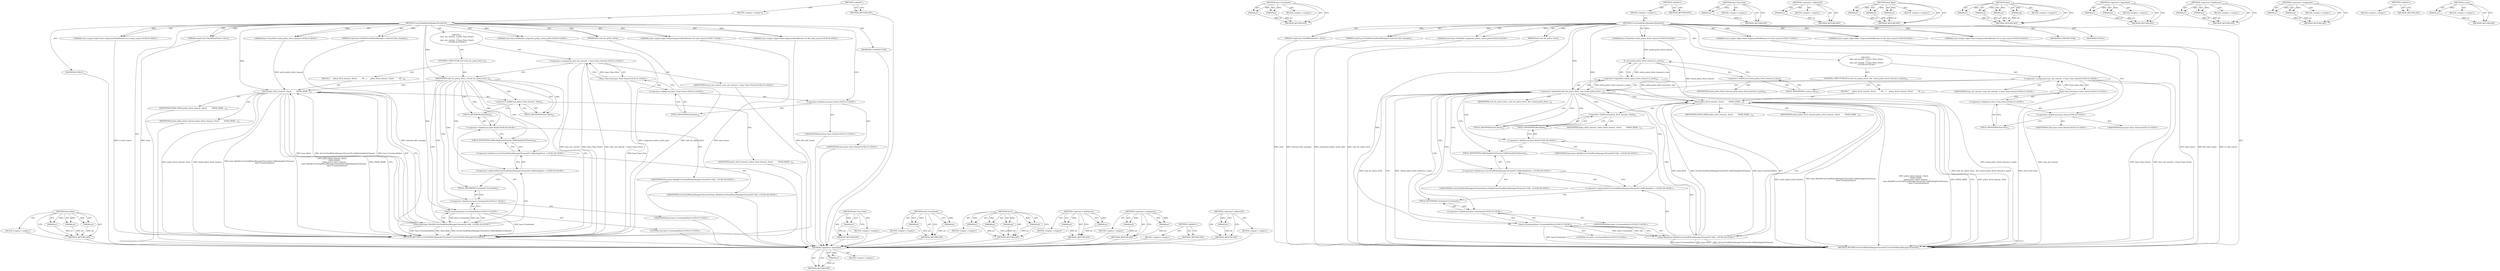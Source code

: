 digraph "is_max" {
vulnerable_104 [label=<(METHOD,base.Bind)>];
vulnerable_105 [label=<(PARAM,p1)>];
vulnerable_106 [label=<(PARAM,p2)>];
vulnerable_107 [label=<(PARAM,p3)>];
vulnerable_108 [label=<(BLOCK,&lt;empty&gt;,&lt;empty&gt;)>];
vulnerable_109 [label=<(METHOD_RETURN,ANY)>];
vulnerable_6 [label=<(METHOD,&lt;global&gt;)<SUB>1</SUB>>];
vulnerable_7 [label=<(BLOCK,&lt;empty&gt;,&lt;empty&gt;)<SUB>1</SUB>>];
vulnerable_8 [label=<(METHOD,UserCloudPolicyManagerChromeOS)<SUB>1</SUB>>];
vulnerable_9 [label=<(PARAM,scoped_ptr&lt;CloudPolicyStore&gt; store)<SUB>2</SUB>>];
vulnerable_10 [label=<(PARAM,scoped_ptr&lt;CloudExternalDataManager&gt; external_data_manager)<SUB>3</SUB>>];
vulnerable_11 [label="<(PARAM,const base::FilePath&amp; component_policy_cache_path)<SUB>4</SUB>>"];
vulnerable_12 [label=<(PARAM,bool wait_for_policy_fetch)<SUB>5</SUB>>];
vulnerable_13 [label="<(PARAM,base::TimeDelta initial_policy_fetch_timeout)<SUB>6</SUB>>"];
vulnerable_14 [label="<(PARAM,const scoped_refptr&lt;base::SequencedTaskRunner&gt;&amp; task_runner)<SUB>7</SUB>>"];
vulnerable_15 [label="<(PARAM,const scoped_refptr&lt;base::SequencedTaskRunner&gt;&amp; file_task_runner)<SUB>8</SUB>>"];
vulnerable_16 [label="<(PARAM,const scoped_refptr&lt;base::SequencedTaskRunner&gt;&amp; io_task_runner)<SUB>9</SUB>>"];
vulnerable_17 [label="<(BLOCK,{
   time_init_started_ = base::Time::Now();
  ...,{
   time_init_started_ = base::Time::Now();
  ...)<SUB>20</SUB>>"];
vulnerable_18 [label="<(&lt;operator&gt;.assignment,time_init_started_ = base::Time::Now())<SUB>21</SUB>>"];
vulnerable_19 [label="<(IDENTIFIER,time_init_started_,time_init_started_ = base::Time::Now())<SUB>21</SUB>>"];
vulnerable_20 [label="<(base.Time.Now,base::Time::Now())<SUB>21</SUB>>"];
vulnerable_21 [label="<(&lt;operator&gt;.fieldAccess,base::Time::Now)<SUB>21</SUB>>"];
vulnerable_22 [label="<(&lt;operator&gt;.fieldAccess,base::Time)<SUB>21</SUB>>"];
vulnerable_23 [label="<(IDENTIFIER,base,base::Time::Now())<SUB>21</SUB>>"];
vulnerable_24 [label="<(IDENTIFIER,Time,base::Time::Now())<SUB>21</SUB>>"];
vulnerable_25 [label=<(FIELD_IDENTIFIER,Now,Now)<SUB>21</SUB>>];
vulnerable_26 [label=<(CONTROL_STRUCTURE,IF,if (wait_for_policy_fetch_))<SUB>22</SUB>>];
vulnerable_27 [label=<(IDENTIFIER,wait_for_policy_fetch_,if (wait_for_policy_fetch_))<SUB>22</SUB>>];
vulnerable_28 [label=<(BLOCK,{
     policy_fetch_timeout_.Start(
         FR...,{
     policy_fetch_timeout_.Start(
         FR...)<SUB>22</SUB>>];
vulnerable_29 [label=<(Start,policy_fetch_timeout_.Start(
         FROM_HERE...)<SUB>23</SUB>>];
vulnerable_30 [label=<(&lt;operator&gt;.fieldAccess,policy_fetch_timeout_.Start)<SUB>23</SUB>>];
vulnerable_31 [label=<(IDENTIFIER,policy_fetch_timeout_,policy_fetch_timeout_.Start(
         FROM_HERE...)<SUB>23</SUB>>];
vulnerable_32 [label=<(FIELD_IDENTIFIER,Start,Start)<SUB>23</SUB>>];
vulnerable_33 [label=<(IDENTIFIER,FROM_HERE,policy_fetch_timeout_.Start(
         FROM_HERE...)<SUB>24</SUB>>];
vulnerable_34 [label=<(IDENTIFIER,initial_policy_fetch_timeout,policy_fetch_timeout_.Start(
         FROM_HERE...)<SUB>25</SUB>>];
vulnerable_35 [label="<(base.Bind,base::Bind(&amp;UserCloudPolicyManagerChromeOS::OnB...)<SUB>26</SUB>>"];
vulnerable_36 [label="<(&lt;operator&gt;.fieldAccess,base::Bind)<SUB>26</SUB>>"];
vulnerable_37 [label="<(IDENTIFIER,base,base::Bind(&amp;UserCloudPolicyManagerChromeOS::OnB...)<SUB>26</SUB>>"];
vulnerable_38 [label=<(FIELD_IDENTIFIER,Bind,Bind)<SUB>26</SUB>>];
vulnerable_39 [label="<(&lt;operator&gt;.addressOf,&amp;UserCloudPolicyManagerChromeOS::OnBlockingFetc...)<SUB>26</SUB>>"];
vulnerable_40 [label="<(&lt;operator&gt;.fieldAccess,UserCloudPolicyManagerChromeOS::OnBlockingFetch...)<SUB>26</SUB>>"];
vulnerable_41 [label="<(IDENTIFIER,UserCloudPolicyManagerChromeOS,base::Bind(&amp;UserCloudPolicyManagerChromeOS::OnB...)<SUB>26</SUB>>"];
vulnerable_42 [label=<(FIELD_IDENTIFIER,OnBlockingFetchTimeout,OnBlockingFetchTimeout)<SUB>26</SUB>>];
vulnerable_43 [label="<(base.Unretained,base::Unretained(this))<SUB>27</SUB>>"];
vulnerable_44 [label="<(&lt;operator&gt;.fieldAccess,base::Unretained)<SUB>27</SUB>>"];
vulnerable_45 [label="<(IDENTIFIER,base,base::Unretained(this))<SUB>27</SUB>>"];
vulnerable_46 [label=<(FIELD_IDENTIFIER,Unretained,Unretained)<SUB>27</SUB>>];
vulnerable_47 [label="<(LITERAL,this,base::Unretained(this))<SUB>27</SUB>>"];
vulnerable_48 [label=<(MODIFIER,CONSTRUCTOR)>];
vulnerable_49 [label=<(MODIFIER,PUBLIC)>];
vulnerable_50 [label=<(METHOD_RETURN,UserCloudPolicyManagerChromeOS.UserCloudPolicyManagerChromeOS)<SUB>1</SUB>>];
vulnerable_52 [label=<(METHOD_RETURN,ANY)<SUB>1</SUB>>];
vulnerable_88 [label=<(METHOD,base.Time.Now)>];
vulnerable_89 [label=<(PARAM,p1)>];
vulnerable_90 [label=<(BLOCK,&lt;empty&gt;,&lt;empty&gt;)>];
vulnerable_91 [label=<(METHOD_RETURN,ANY)>];
vulnerable_114 [label=<(METHOD,base.Unretained)>];
vulnerable_115 [label=<(PARAM,p1)>];
vulnerable_116 [label=<(PARAM,p2)>];
vulnerable_117 [label=<(BLOCK,&lt;empty&gt;,&lt;empty&gt;)>];
vulnerable_118 [label=<(METHOD_RETURN,ANY)>];
vulnerable_97 [label=<(METHOD,Start)>];
vulnerable_98 [label=<(PARAM,p1)>];
vulnerable_99 [label=<(PARAM,p2)>];
vulnerable_100 [label=<(PARAM,p3)>];
vulnerable_101 [label=<(PARAM,p4)>];
vulnerable_102 [label=<(BLOCK,&lt;empty&gt;,&lt;empty&gt;)>];
vulnerable_103 [label=<(METHOD_RETURN,ANY)>];
vulnerable_92 [label=<(METHOD,&lt;operator&gt;.fieldAccess)>];
vulnerable_93 [label=<(PARAM,p1)>];
vulnerable_94 [label=<(PARAM,p2)>];
vulnerable_95 [label=<(BLOCK,&lt;empty&gt;,&lt;empty&gt;)>];
vulnerable_96 [label=<(METHOD_RETURN,ANY)>];
vulnerable_83 [label=<(METHOD,&lt;operator&gt;.assignment)>];
vulnerable_84 [label=<(PARAM,p1)>];
vulnerable_85 [label=<(PARAM,p2)>];
vulnerable_86 [label=<(BLOCK,&lt;empty&gt;,&lt;empty&gt;)>];
vulnerable_87 [label=<(METHOD_RETURN,ANY)>];
vulnerable_77 [label=<(METHOD,&lt;global&gt;)<SUB>1</SUB>>];
vulnerable_78 [label=<(BLOCK,&lt;empty&gt;,&lt;empty&gt;)>];
vulnerable_79 [label=<(METHOD_RETURN,ANY)>];
vulnerable_110 [label=<(METHOD,&lt;operator&gt;.addressOf)>];
vulnerable_111 [label=<(PARAM,p1)>];
vulnerable_112 [label=<(BLOCK,&lt;empty&gt;,&lt;empty&gt;)>];
vulnerable_113 [label=<(METHOD_RETURN,ANY)>];
fixed_108 [label=<(METHOD,&lt;operator&gt;.logicalNot)>];
fixed_109 [label=<(PARAM,p1)>];
fixed_110 [label=<(BLOCK,&lt;empty&gt;,&lt;empty&gt;)>];
fixed_111 [label=<(METHOD_RETURN,ANY)>];
fixed_133 [label=<(METHOD,base.Unretained)>];
fixed_134 [label=<(PARAM,p1)>];
fixed_135 [label=<(PARAM,p2)>];
fixed_136 [label=<(BLOCK,&lt;empty&gt;,&lt;empty&gt;)>];
fixed_137 [label=<(METHOD_RETURN,ANY)>];
fixed_6 [label=<(METHOD,&lt;global&gt;)<SUB>1</SUB>>];
fixed_7 [label=<(BLOCK,&lt;empty&gt;,&lt;empty&gt;)<SUB>1</SUB>>];
fixed_8 [label=<(METHOD,UserCloudPolicyManagerChromeOS)<SUB>1</SUB>>];
fixed_9 [label=<(PARAM,scoped_ptr&lt;CloudPolicyStore&gt; store)<SUB>2</SUB>>];
fixed_10 [label=<(PARAM,scoped_ptr&lt;CloudExternalDataManager&gt; external_data_manager)<SUB>3</SUB>>];
fixed_11 [label="<(PARAM,const base::FilePath&amp; component_policy_cache_path)<SUB>4</SUB>>"];
fixed_12 [label=<(PARAM,bool wait_for_policy_fetch)<SUB>5</SUB>>];
fixed_13 [label="<(PARAM,base::TimeDelta initial_policy_fetch_timeout)<SUB>6</SUB>>"];
fixed_14 [label="<(PARAM,const scoped_refptr&lt;base::SequencedTaskRunner&gt;&amp; task_runner)<SUB>7</SUB>>"];
fixed_15 [label="<(PARAM,const scoped_refptr&lt;base::SequencedTaskRunner&gt;&amp; file_task_runner)<SUB>8</SUB>>"];
fixed_16 [label="<(PARAM,const scoped_refptr&lt;base::SequencedTaskRunner&gt;&amp; io_task_runner)<SUB>9</SUB>>"];
fixed_17 [label="<(BLOCK,{
   time_init_started_ = base::Time::Now();
  ...,{
   time_init_started_ = base::Time::Now();
  ...)<SUB>20</SUB>>"];
fixed_18 [label="<(&lt;operator&gt;.assignment,time_init_started_ = base::Time::Now())<SUB>21</SUB>>"];
fixed_19 [label="<(IDENTIFIER,time_init_started_,time_init_started_ = base::Time::Now())<SUB>21</SUB>>"];
fixed_20 [label="<(base.Time.Now,base::Time::Now())<SUB>21</SUB>>"];
fixed_21 [label="<(&lt;operator&gt;.fieldAccess,base::Time::Now)<SUB>21</SUB>>"];
fixed_22 [label="<(&lt;operator&gt;.fieldAccess,base::Time)<SUB>21</SUB>>"];
fixed_23 [label="<(IDENTIFIER,base,base::Time::Now())<SUB>21</SUB>>"];
fixed_24 [label="<(IDENTIFIER,Time,base::Time::Now())<SUB>21</SUB>>"];
fixed_25 [label=<(FIELD_IDENTIFIER,Now,Now)<SUB>21</SUB>>];
fixed_26 [label=<(CONTROL_STRUCTURE,IF,if (wait_for_policy_fetch_ &amp;&amp; !initial_policy_fetch_timeout.is_max()))<SUB>22</SUB>>];
fixed_27 [label=<(&lt;operator&gt;.logicalAnd,wait_for_policy_fetch_ &amp;&amp; !initial_policy_fetch...)<SUB>22</SUB>>];
fixed_28 [label=<(IDENTIFIER,wait_for_policy_fetch_,wait_for_policy_fetch_ &amp;&amp; !initial_policy_fetch...)<SUB>22</SUB>>];
fixed_29 [label=<(&lt;operator&gt;.logicalNot,!initial_policy_fetch_timeout.is_max())<SUB>22</SUB>>];
fixed_30 [label=<(is_max,initial_policy_fetch_timeout.is_max())<SUB>22</SUB>>];
fixed_31 [label=<(&lt;operator&gt;.fieldAccess,initial_policy_fetch_timeout.is_max)<SUB>22</SUB>>];
fixed_32 [label=<(IDENTIFIER,initial_policy_fetch_timeout,initial_policy_fetch_timeout.is_max())<SUB>22</SUB>>];
fixed_33 [label=<(FIELD_IDENTIFIER,is_max,is_max)<SUB>22</SUB>>];
fixed_34 [label=<(BLOCK,{
     policy_fetch_timeout_.Start(
         FR...,{
     policy_fetch_timeout_.Start(
         FR...)<SUB>22</SUB>>];
fixed_35 [label=<(Start,policy_fetch_timeout_.Start(
         FROM_HERE...)<SUB>23</SUB>>];
fixed_36 [label=<(&lt;operator&gt;.fieldAccess,policy_fetch_timeout_.Start)<SUB>23</SUB>>];
fixed_37 [label=<(IDENTIFIER,policy_fetch_timeout_,policy_fetch_timeout_.Start(
         FROM_HERE...)<SUB>23</SUB>>];
fixed_38 [label=<(FIELD_IDENTIFIER,Start,Start)<SUB>23</SUB>>];
fixed_39 [label=<(IDENTIFIER,FROM_HERE,policy_fetch_timeout_.Start(
         FROM_HERE...)<SUB>24</SUB>>];
fixed_40 [label=<(IDENTIFIER,initial_policy_fetch_timeout,policy_fetch_timeout_.Start(
         FROM_HERE...)<SUB>25</SUB>>];
fixed_41 [label="<(base.Bind,base::Bind(&amp;UserCloudPolicyManagerChromeOS::OnB...)<SUB>26</SUB>>"];
fixed_42 [label="<(&lt;operator&gt;.fieldAccess,base::Bind)<SUB>26</SUB>>"];
fixed_43 [label="<(IDENTIFIER,base,base::Bind(&amp;UserCloudPolicyManagerChromeOS::OnB...)<SUB>26</SUB>>"];
fixed_44 [label=<(FIELD_IDENTIFIER,Bind,Bind)<SUB>26</SUB>>];
fixed_45 [label="<(&lt;operator&gt;.addressOf,&amp;UserCloudPolicyManagerChromeOS::OnBlockingFetc...)<SUB>26</SUB>>"];
fixed_46 [label="<(&lt;operator&gt;.fieldAccess,UserCloudPolicyManagerChromeOS::OnBlockingFetch...)<SUB>26</SUB>>"];
fixed_47 [label="<(IDENTIFIER,UserCloudPolicyManagerChromeOS,base::Bind(&amp;UserCloudPolicyManagerChromeOS::OnB...)<SUB>26</SUB>>"];
fixed_48 [label=<(FIELD_IDENTIFIER,OnBlockingFetchTimeout,OnBlockingFetchTimeout)<SUB>26</SUB>>];
fixed_49 [label="<(base.Unretained,base::Unretained(this))<SUB>27</SUB>>"];
fixed_50 [label="<(&lt;operator&gt;.fieldAccess,base::Unretained)<SUB>27</SUB>>"];
fixed_51 [label="<(IDENTIFIER,base,base::Unretained(this))<SUB>27</SUB>>"];
fixed_52 [label=<(FIELD_IDENTIFIER,Unretained,Unretained)<SUB>27</SUB>>];
fixed_53 [label="<(LITERAL,this,base::Unretained(this))<SUB>27</SUB>>"];
fixed_54 [label=<(MODIFIER,CONSTRUCTOR)>];
fixed_55 [label=<(MODIFIER,PUBLIC)>];
fixed_56 [label=<(METHOD_RETURN,UserCloudPolicyManagerChromeOS.UserCloudPolicyManagerChromeOS)<SUB>1</SUB>>];
fixed_58 [label=<(METHOD_RETURN,ANY)<SUB>1</SUB>>];
fixed_94 [label=<(METHOD,base.Time.Now)>];
fixed_95 [label=<(PARAM,p1)>];
fixed_96 [label=<(BLOCK,&lt;empty&gt;,&lt;empty&gt;)>];
fixed_97 [label=<(METHOD_RETURN,ANY)>];
fixed_129 [label=<(METHOD,&lt;operator&gt;.addressOf)>];
fixed_130 [label=<(PARAM,p1)>];
fixed_131 [label=<(BLOCK,&lt;empty&gt;,&lt;empty&gt;)>];
fixed_132 [label=<(METHOD_RETURN,ANY)>];
fixed_123 [label=<(METHOD,base.Bind)>];
fixed_124 [label=<(PARAM,p1)>];
fixed_125 [label=<(PARAM,p2)>];
fixed_126 [label=<(PARAM,p3)>];
fixed_127 [label=<(BLOCK,&lt;empty&gt;,&lt;empty&gt;)>];
fixed_128 [label=<(METHOD_RETURN,ANY)>];
fixed_116 [label=<(METHOD,Start)>];
fixed_117 [label=<(PARAM,p1)>];
fixed_118 [label=<(PARAM,p2)>];
fixed_119 [label=<(PARAM,p3)>];
fixed_120 [label=<(PARAM,p4)>];
fixed_121 [label=<(BLOCK,&lt;empty&gt;,&lt;empty&gt;)>];
fixed_122 [label=<(METHOD_RETURN,ANY)>];
fixed_103 [label=<(METHOD,&lt;operator&gt;.logicalAnd)>];
fixed_104 [label=<(PARAM,p1)>];
fixed_105 [label=<(PARAM,p2)>];
fixed_106 [label=<(BLOCK,&lt;empty&gt;,&lt;empty&gt;)>];
fixed_107 [label=<(METHOD_RETURN,ANY)>];
fixed_98 [label=<(METHOD,&lt;operator&gt;.fieldAccess)>];
fixed_99 [label=<(PARAM,p1)>];
fixed_100 [label=<(PARAM,p2)>];
fixed_101 [label=<(BLOCK,&lt;empty&gt;,&lt;empty&gt;)>];
fixed_102 [label=<(METHOD_RETURN,ANY)>];
fixed_89 [label=<(METHOD,&lt;operator&gt;.assignment)>];
fixed_90 [label=<(PARAM,p1)>];
fixed_91 [label=<(PARAM,p2)>];
fixed_92 [label=<(BLOCK,&lt;empty&gt;,&lt;empty&gt;)>];
fixed_93 [label=<(METHOD_RETURN,ANY)>];
fixed_83 [label=<(METHOD,&lt;global&gt;)<SUB>1</SUB>>];
fixed_84 [label=<(BLOCK,&lt;empty&gt;,&lt;empty&gt;)>];
fixed_85 [label=<(METHOD_RETURN,ANY)>];
fixed_112 [label=<(METHOD,is_max)>];
fixed_113 [label=<(PARAM,p1)>];
fixed_114 [label=<(BLOCK,&lt;empty&gt;,&lt;empty&gt;)>];
fixed_115 [label=<(METHOD_RETURN,ANY)>];
vulnerable_104 -> vulnerable_105  [key=0, label="AST: "];
vulnerable_104 -> vulnerable_105  [key=1, label="DDG: "];
vulnerable_104 -> vulnerable_108  [key=0, label="AST: "];
vulnerable_104 -> vulnerable_106  [key=0, label="AST: "];
vulnerable_104 -> vulnerable_106  [key=1, label="DDG: "];
vulnerable_104 -> vulnerable_109  [key=0, label="AST: "];
vulnerable_104 -> vulnerable_109  [key=1, label="CFG: "];
vulnerable_104 -> vulnerable_107  [key=0, label="AST: "];
vulnerable_104 -> vulnerable_107  [key=1, label="DDG: "];
vulnerable_105 -> vulnerable_109  [key=0, label="DDG: p1"];
vulnerable_106 -> vulnerable_109  [key=0, label="DDG: p2"];
vulnerable_107 -> vulnerable_109  [key=0, label="DDG: p3"];
vulnerable_108 -> fixed_108  [key=0];
vulnerable_109 -> fixed_108  [key=0];
vulnerable_6 -> vulnerable_7  [key=0, label="AST: "];
vulnerable_6 -> vulnerable_52  [key=0, label="AST: "];
vulnerable_6 -> vulnerable_52  [key=1, label="CFG: "];
vulnerable_7 -> vulnerable_8  [key=0, label="AST: "];
vulnerable_8 -> vulnerable_9  [key=0, label="AST: "];
vulnerable_8 -> vulnerable_9  [key=1, label="DDG: "];
vulnerable_8 -> vulnerable_10  [key=0, label="AST: "];
vulnerable_8 -> vulnerable_10  [key=1, label="DDG: "];
vulnerable_8 -> vulnerable_11  [key=0, label="AST: "];
vulnerable_8 -> vulnerable_11  [key=1, label="DDG: "];
vulnerable_8 -> vulnerable_12  [key=0, label="AST: "];
vulnerable_8 -> vulnerable_12  [key=1, label="DDG: "];
vulnerable_8 -> vulnerable_13  [key=0, label="AST: "];
vulnerable_8 -> vulnerable_13  [key=1, label="DDG: "];
vulnerable_8 -> vulnerable_14  [key=0, label="AST: "];
vulnerable_8 -> vulnerable_14  [key=1, label="DDG: "];
vulnerable_8 -> vulnerable_15  [key=0, label="AST: "];
vulnerable_8 -> vulnerable_15  [key=1, label="DDG: "];
vulnerable_8 -> vulnerable_16  [key=0, label="AST: "];
vulnerable_8 -> vulnerable_16  [key=1, label="DDG: "];
vulnerable_8 -> vulnerable_17  [key=0, label="AST: "];
vulnerable_8 -> vulnerable_48  [key=0, label="AST: "];
vulnerable_8 -> vulnerable_49  [key=0, label="AST: "];
vulnerable_8 -> vulnerable_50  [key=0, label="AST: "];
vulnerable_8 -> vulnerable_22  [key=0, label="CFG: "];
vulnerable_8 -> vulnerable_27  [key=0, label="DDG: "];
vulnerable_8 -> vulnerable_29  [key=0, label="DDG: "];
vulnerable_8 -> vulnerable_43  [key=0, label="DDG: "];
vulnerable_9 -> vulnerable_50  [key=0, label="DDG: store"];
vulnerable_10 -> vulnerable_50  [key=0, label="DDG: external_data_manager"];
vulnerable_11 -> vulnerable_50  [key=0, label="DDG: component_policy_cache_path"];
vulnerable_12 -> vulnerable_50  [key=0, label="DDG: wait_for_policy_fetch"];
vulnerable_13 -> vulnerable_29  [key=0, label="DDG: initial_policy_fetch_timeout"];
vulnerable_14 -> vulnerable_50  [key=0, label="DDG: task_runner"];
vulnerable_15 -> vulnerable_50  [key=0, label="DDG: file_task_runner"];
vulnerable_16 -> vulnerable_50  [key=0, label="DDG: io_task_runner"];
vulnerable_17 -> vulnerable_18  [key=0, label="AST: "];
vulnerable_17 -> vulnerable_26  [key=0, label="AST: "];
vulnerable_18 -> vulnerable_19  [key=0, label="AST: "];
vulnerable_18 -> vulnerable_20  [key=0, label="AST: "];
vulnerable_18 -> vulnerable_27  [key=0, label="CFG: "];
vulnerable_18 -> vulnerable_50  [key=0, label="DDG: base::Time::Now()"];
vulnerable_18 -> vulnerable_50  [key=1, label="DDG: time_init_started_ = base::Time::Now()"];
vulnerable_18 -> vulnerable_50  [key=2, label="DDG: time_init_started_"];
vulnerable_19 -> fixed_108  [key=0];
vulnerable_20 -> vulnerable_21  [key=0, label="AST: "];
vulnerable_20 -> vulnerable_18  [key=0, label="CFG: "];
vulnerable_20 -> vulnerable_18  [key=1, label="DDG: base::Time::Now"];
vulnerable_20 -> vulnerable_50  [key=0, label="DDG: base::Time::Now"];
vulnerable_21 -> vulnerable_22  [key=0, label="AST: "];
vulnerable_21 -> vulnerable_25  [key=0, label="AST: "];
vulnerable_21 -> vulnerable_20  [key=0, label="CFG: "];
vulnerable_22 -> vulnerable_23  [key=0, label="AST: "];
vulnerable_22 -> vulnerable_24  [key=0, label="AST: "];
vulnerable_22 -> vulnerable_25  [key=0, label="CFG: "];
vulnerable_23 -> fixed_108  [key=0];
vulnerable_24 -> fixed_108  [key=0];
vulnerable_25 -> vulnerable_21  [key=0, label="CFG: "];
vulnerable_26 -> vulnerable_27  [key=0, label="AST: "];
vulnerable_26 -> vulnerable_28  [key=0, label="AST: "];
vulnerable_27 -> vulnerable_50  [key=0, label="CFG: "];
vulnerable_27 -> vulnerable_32  [key=0, label="CFG: "];
vulnerable_27 -> vulnerable_32  [key=1, label="CDG: "];
vulnerable_27 -> vulnerable_40  [key=0, label="CDG: "];
vulnerable_27 -> vulnerable_30  [key=0, label="CDG: "];
vulnerable_27 -> vulnerable_29  [key=0, label="CDG: "];
vulnerable_27 -> vulnerable_42  [key=0, label="CDG: "];
vulnerable_27 -> vulnerable_36  [key=0, label="CDG: "];
vulnerable_27 -> vulnerable_44  [key=0, label="CDG: "];
vulnerable_27 -> vulnerable_35  [key=0, label="CDG: "];
vulnerable_27 -> vulnerable_46  [key=0, label="CDG: "];
vulnerable_27 -> vulnerable_38  [key=0, label="CDG: "];
vulnerable_27 -> vulnerable_39  [key=0, label="CDG: "];
vulnerable_27 -> vulnerable_43  [key=0, label="CDG: "];
vulnerable_28 -> vulnerable_29  [key=0, label="AST: "];
vulnerable_29 -> vulnerable_30  [key=0, label="AST: "];
vulnerable_29 -> vulnerable_33  [key=0, label="AST: "];
vulnerable_29 -> vulnerable_34  [key=0, label="AST: "];
vulnerable_29 -> vulnerable_35  [key=0, label="AST: "];
vulnerable_29 -> vulnerable_50  [key=0, label="CFG: "];
vulnerable_29 -> vulnerable_50  [key=1, label="DDG: policy_fetch_timeout_.Start"];
vulnerable_29 -> vulnerable_50  [key=2, label="DDG: initial_policy_fetch_timeout"];
vulnerable_29 -> vulnerable_50  [key=3, label="DDG: base::Bind(&amp;UserCloudPolicyManagerChromeOS::OnBlockingFetchTimeout,
                   base::Unretained(this))"];
vulnerable_29 -> vulnerable_50  [key=4, label="DDG: policy_fetch_timeout_.Start(
         FROM_HERE,
         initial_policy_fetch_timeout,
        base::Bind(&amp;UserCloudPolicyManagerChromeOS::OnBlockingFetchTimeout,
                   base::Unretained(this)))"];
vulnerable_29 -> vulnerable_50  [key=5, label="DDG: FROM_HERE"];
vulnerable_30 -> vulnerable_31  [key=0, label="AST: "];
vulnerable_30 -> vulnerable_32  [key=0, label="AST: "];
vulnerable_30 -> vulnerable_38  [key=0, label="CFG: "];
vulnerable_31 -> fixed_108  [key=0];
vulnerable_32 -> vulnerable_30  [key=0, label="CFG: "];
vulnerable_33 -> fixed_108  [key=0];
vulnerable_34 -> fixed_108  [key=0];
vulnerable_35 -> vulnerable_36  [key=0, label="AST: "];
vulnerable_35 -> vulnerable_39  [key=0, label="AST: "];
vulnerable_35 -> vulnerable_43  [key=0, label="AST: "];
vulnerable_35 -> vulnerable_29  [key=0, label="CFG: "];
vulnerable_35 -> vulnerable_29  [key=1, label="DDG: base::Bind"];
vulnerable_35 -> vulnerable_29  [key=2, label="DDG: &amp;UserCloudPolicyManagerChromeOS::OnBlockingFetchTimeout"];
vulnerable_35 -> vulnerable_29  [key=3, label="DDG: base::Unretained(this)"];
vulnerable_35 -> vulnerable_50  [key=0, label="DDG: base::Bind"];
vulnerable_35 -> vulnerable_50  [key=1, label="DDG: &amp;UserCloudPolicyManagerChromeOS::OnBlockingFetchTimeout"];
vulnerable_35 -> vulnerable_50  [key=2, label="DDG: base::Unretained(this)"];
vulnerable_36 -> vulnerable_37  [key=0, label="AST: "];
vulnerable_36 -> vulnerable_38  [key=0, label="AST: "];
vulnerable_36 -> vulnerable_42  [key=0, label="CFG: "];
vulnerable_37 -> fixed_108  [key=0];
vulnerable_38 -> vulnerable_36  [key=0, label="CFG: "];
vulnerable_39 -> vulnerable_40  [key=0, label="AST: "];
vulnerable_39 -> vulnerable_46  [key=0, label="CFG: "];
vulnerable_40 -> vulnerable_41  [key=0, label="AST: "];
vulnerable_40 -> vulnerable_42  [key=0, label="AST: "];
vulnerable_40 -> vulnerable_39  [key=0, label="CFG: "];
vulnerable_41 -> fixed_108  [key=0];
vulnerable_42 -> vulnerable_40  [key=0, label="CFG: "];
vulnerable_43 -> vulnerable_44  [key=0, label="AST: "];
vulnerable_43 -> vulnerable_47  [key=0, label="AST: "];
vulnerable_43 -> vulnerable_35  [key=0, label="CFG: "];
vulnerable_43 -> vulnerable_35  [key=1, label="DDG: base::Unretained"];
vulnerable_43 -> vulnerable_35  [key=2, label="DDG: this"];
vulnerable_43 -> vulnerable_50  [key=0, label="DDG: base::Unretained"];
vulnerable_44 -> vulnerable_45  [key=0, label="AST: "];
vulnerable_44 -> vulnerable_46  [key=0, label="AST: "];
vulnerable_44 -> vulnerable_43  [key=0, label="CFG: "];
vulnerable_45 -> fixed_108  [key=0];
vulnerable_46 -> vulnerable_44  [key=0, label="CFG: "];
vulnerable_47 -> fixed_108  [key=0];
vulnerable_48 -> fixed_108  [key=0];
vulnerable_49 -> fixed_108  [key=0];
vulnerable_50 -> fixed_108  [key=0];
vulnerable_52 -> fixed_108  [key=0];
vulnerable_88 -> vulnerable_89  [key=0, label="AST: "];
vulnerable_88 -> vulnerable_89  [key=1, label="DDG: "];
vulnerable_88 -> vulnerable_90  [key=0, label="AST: "];
vulnerable_88 -> vulnerable_91  [key=0, label="AST: "];
vulnerable_88 -> vulnerable_91  [key=1, label="CFG: "];
vulnerable_89 -> vulnerable_91  [key=0, label="DDG: p1"];
vulnerable_90 -> fixed_108  [key=0];
vulnerable_91 -> fixed_108  [key=0];
vulnerable_114 -> vulnerable_115  [key=0, label="AST: "];
vulnerable_114 -> vulnerable_115  [key=1, label="DDG: "];
vulnerable_114 -> vulnerable_117  [key=0, label="AST: "];
vulnerable_114 -> vulnerable_116  [key=0, label="AST: "];
vulnerable_114 -> vulnerable_116  [key=1, label="DDG: "];
vulnerable_114 -> vulnerable_118  [key=0, label="AST: "];
vulnerable_114 -> vulnerable_118  [key=1, label="CFG: "];
vulnerable_115 -> vulnerable_118  [key=0, label="DDG: p1"];
vulnerable_116 -> vulnerable_118  [key=0, label="DDG: p2"];
vulnerable_117 -> fixed_108  [key=0];
vulnerable_118 -> fixed_108  [key=0];
vulnerable_97 -> vulnerable_98  [key=0, label="AST: "];
vulnerable_97 -> vulnerable_98  [key=1, label="DDG: "];
vulnerable_97 -> vulnerable_102  [key=0, label="AST: "];
vulnerable_97 -> vulnerable_99  [key=0, label="AST: "];
vulnerable_97 -> vulnerable_99  [key=1, label="DDG: "];
vulnerable_97 -> vulnerable_103  [key=0, label="AST: "];
vulnerable_97 -> vulnerable_103  [key=1, label="CFG: "];
vulnerable_97 -> vulnerable_100  [key=0, label="AST: "];
vulnerable_97 -> vulnerable_100  [key=1, label="DDG: "];
vulnerable_97 -> vulnerable_101  [key=0, label="AST: "];
vulnerable_97 -> vulnerable_101  [key=1, label="DDG: "];
vulnerable_98 -> vulnerable_103  [key=0, label="DDG: p1"];
vulnerable_99 -> vulnerable_103  [key=0, label="DDG: p2"];
vulnerable_100 -> vulnerable_103  [key=0, label="DDG: p3"];
vulnerable_101 -> vulnerable_103  [key=0, label="DDG: p4"];
vulnerable_102 -> fixed_108  [key=0];
vulnerable_103 -> fixed_108  [key=0];
vulnerable_92 -> vulnerable_93  [key=0, label="AST: "];
vulnerable_92 -> vulnerable_93  [key=1, label="DDG: "];
vulnerable_92 -> vulnerable_95  [key=0, label="AST: "];
vulnerable_92 -> vulnerable_94  [key=0, label="AST: "];
vulnerable_92 -> vulnerable_94  [key=1, label="DDG: "];
vulnerable_92 -> vulnerable_96  [key=0, label="AST: "];
vulnerable_92 -> vulnerable_96  [key=1, label="CFG: "];
vulnerable_93 -> vulnerable_96  [key=0, label="DDG: p1"];
vulnerable_94 -> vulnerable_96  [key=0, label="DDG: p2"];
vulnerable_95 -> fixed_108  [key=0];
vulnerable_96 -> fixed_108  [key=0];
vulnerable_83 -> vulnerable_84  [key=0, label="AST: "];
vulnerable_83 -> vulnerable_84  [key=1, label="DDG: "];
vulnerable_83 -> vulnerable_86  [key=0, label="AST: "];
vulnerable_83 -> vulnerable_85  [key=0, label="AST: "];
vulnerable_83 -> vulnerable_85  [key=1, label="DDG: "];
vulnerable_83 -> vulnerable_87  [key=0, label="AST: "];
vulnerable_83 -> vulnerable_87  [key=1, label="CFG: "];
vulnerable_84 -> vulnerable_87  [key=0, label="DDG: p1"];
vulnerable_85 -> vulnerable_87  [key=0, label="DDG: p2"];
vulnerable_86 -> fixed_108  [key=0];
vulnerable_87 -> fixed_108  [key=0];
vulnerable_77 -> vulnerable_78  [key=0, label="AST: "];
vulnerable_77 -> vulnerable_79  [key=0, label="AST: "];
vulnerable_77 -> vulnerable_79  [key=1, label="CFG: "];
vulnerable_78 -> fixed_108  [key=0];
vulnerable_79 -> fixed_108  [key=0];
vulnerable_110 -> vulnerable_111  [key=0, label="AST: "];
vulnerable_110 -> vulnerable_111  [key=1, label="DDG: "];
vulnerable_110 -> vulnerable_112  [key=0, label="AST: "];
vulnerable_110 -> vulnerable_113  [key=0, label="AST: "];
vulnerable_110 -> vulnerable_113  [key=1, label="CFG: "];
vulnerable_111 -> vulnerable_113  [key=0, label="DDG: p1"];
vulnerable_112 -> fixed_108  [key=0];
vulnerable_113 -> fixed_108  [key=0];
fixed_108 -> fixed_109  [key=0, label="AST: "];
fixed_108 -> fixed_109  [key=1, label="DDG: "];
fixed_108 -> fixed_110  [key=0, label="AST: "];
fixed_108 -> fixed_111  [key=0, label="AST: "];
fixed_108 -> fixed_111  [key=1, label="CFG: "];
fixed_109 -> fixed_111  [key=0, label="DDG: p1"];
fixed_133 -> fixed_134  [key=0, label="AST: "];
fixed_133 -> fixed_134  [key=1, label="DDG: "];
fixed_133 -> fixed_136  [key=0, label="AST: "];
fixed_133 -> fixed_135  [key=0, label="AST: "];
fixed_133 -> fixed_135  [key=1, label="DDG: "];
fixed_133 -> fixed_137  [key=0, label="AST: "];
fixed_133 -> fixed_137  [key=1, label="CFG: "];
fixed_134 -> fixed_137  [key=0, label="DDG: p1"];
fixed_135 -> fixed_137  [key=0, label="DDG: p2"];
fixed_6 -> fixed_7  [key=0, label="AST: "];
fixed_6 -> fixed_58  [key=0, label="AST: "];
fixed_6 -> fixed_58  [key=1, label="CFG: "];
fixed_7 -> fixed_8  [key=0, label="AST: "];
fixed_8 -> fixed_9  [key=0, label="AST: "];
fixed_8 -> fixed_9  [key=1, label="DDG: "];
fixed_8 -> fixed_10  [key=0, label="AST: "];
fixed_8 -> fixed_10  [key=1, label="DDG: "];
fixed_8 -> fixed_11  [key=0, label="AST: "];
fixed_8 -> fixed_11  [key=1, label="DDG: "];
fixed_8 -> fixed_12  [key=0, label="AST: "];
fixed_8 -> fixed_12  [key=1, label="DDG: "];
fixed_8 -> fixed_13  [key=0, label="AST: "];
fixed_8 -> fixed_13  [key=1, label="DDG: "];
fixed_8 -> fixed_14  [key=0, label="AST: "];
fixed_8 -> fixed_14  [key=1, label="DDG: "];
fixed_8 -> fixed_15  [key=0, label="AST: "];
fixed_8 -> fixed_15  [key=1, label="DDG: "];
fixed_8 -> fixed_16  [key=0, label="AST: "];
fixed_8 -> fixed_16  [key=1, label="DDG: "];
fixed_8 -> fixed_17  [key=0, label="AST: "];
fixed_8 -> fixed_54  [key=0, label="AST: "];
fixed_8 -> fixed_55  [key=0, label="AST: "];
fixed_8 -> fixed_56  [key=0, label="AST: "];
fixed_8 -> fixed_22  [key=0, label="CFG: "];
fixed_8 -> fixed_27  [key=0, label="DDG: "];
fixed_8 -> fixed_35  [key=0, label="DDG: "];
fixed_8 -> fixed_49  [key=0, label="DDG: "];
fixed_9 -> fixed_56  [key=0, label="DDG: store"];
fixed_10 -> fixed_56  [key=0, label="DDG: external_data_manager"];
fixed_11 -> fixed_56  [key=0, label="DDG: component_policy_cache_path"];
fixed_12 -> fixed_56  [key=0, label="DDG: wait_for_policy_fetch"];
fixed_13 -> fixed_35  [key=0, label="DDG: initial_policy_fetch_timeout"];
fixed_13 -> fixed_30  [key=0, label="DDG: initial_policy_fetch_timeout"];
fixed_14 -> fixed_56  [key=0, label="DDG: task_runner"];
fixed_15 -> fixed_56  [key=0, label="DDG: file_task_runner"];
fixed_16 -> fixed_56  [key=0, label="DDG: io_task_runner"];
fixed_17 -> fixed_18  [key=0, label="AST: "];
fixed_17 -> fixed_26  [key=0, label="AST: "];
fixed_18 -> fixed_19  [key=0, label="AST: "];
fixed_18 -> fixed_20  [key=0, label="AST: "];
fixed_18 -> fixed_27  [key=0, label="CFG: "];
fixed_18 -> fixed_33  [key=0, label="CFG: "];
fixed_18 -> fixed_56  [key=0, label="DDG: base::Time::Now()"];
fixed_18 -> fixed_56  [key=1, label="DDG: time_init_started_ = base::Time::Now()"];
fixed_18 -> fixed_56  [key=2, label="DDG: time_init_started_"];
fixed_20 -> fixed_21  [key=0, label="AST: "];
fixed_20 -> fixed_18  [key=0, label="CFG: "];
fixed_20 -> fixed_18  [key=1, label="DDG: base::Time::Now"];
fixed_20 -> fixed_56  [key=0, label="DDG: base::Time::Now"];
fixed_21 -> fixed_22  [key=0, label="AST: "];
fixed_21 -> fixed_25  [key=0, label="AST: "];
fixed_21 -> fixed_20  [key=0, label="CFG: "];
fixed_22 -> fixed_23  [key=0, label="AST: "];
fixed_22 -> fixed_24  [key=0, label="AST: "];
fixed_22 -> fixed_25  [key=0, label="CFG: "];
fixed_25 -> fixed_21  [key=0, label="CFG: "];
fixed_26 -> fixed_27  [key=0, label="AST: "];
fixed_26 -> fixed_34  [key=0, label="AST: "];
fixed_27 -> fixed_28  [key=0, label="AST: "];
fixed_27 -> fixed_29  [key=0, label="AST: "];
fixed_27 -> fixed_56  [key=0, label="CFG: "];
fixed_27 -> fixed_56  [key=1, label="DDG: !initial_policy_fetch_timeout.is_max()"];
fixed_27 -> fixed_56  [key=2, label="DDG: wait_for_policy_fetch_ &amp;&amp; !initial_policy_fetch_timeout.is_max()"];
fixed_27 -> fixed_56  [key=3, label="DDG: wait_for_policy_fetch_"];
fixed_27 -> fixed_38  [key=0, label="CFG: "];
fixed_27 -> fixed_38  [key=1, label="CDG: "];
fixed_27 -> fixed_48  [key=0, label="CDG: "];
fixed_27 -> fixed_49  [key=0, label="CDG: "];
fixed_27 -> fixed_42  [key=0, label="CDG: "];
fixed_27 -> fixed_36  [key=0, label="CDG: "];
fixed_27 -> fixed_52  [key=0, label="CDG: "];
fixed_27 -> fixed_46  [key=0, label="CDG: "];
fixed_27 -> fixed_41  [key=0, label="CDG: "];
fixed_27 -> fixed_45  [key=0, label="CDG: "];
fixed_27 -> fixed_50  [key=0, label="CDG: "];
fixed_27 -> fixed_44  [key=0, label="CDG: "];
fixed_27 -> fixed_35  [key=0, label="CDG: "];
fixed_29 -> fixed_30  [key=0, label="AST: "];
fixed_29 -> fixed_27  [key=0, label="CFG: "];
fixed_29 -> fixed_27  [key=1, label="DDG: initial_policy_fetch_timeout.is_max()"];
fixed_29 -> fixed_56  [key=0, label="DDG: initial_policy_fetch_timeout.is_max()"];
fixed_30 -> fixed_31  [key=0, label="AST: "];
fixed_30 -> fixed_29  [key=0, label="CFG: "];
fixed_30 -> fixed_29  [key=1, label="DDG: initial_policy_fetch_timeout.is_max"];
fixed_30 -> fixed_35  [key=0, label="DDG: initial_policy_fetch_timeout.is_max"];
fixed_31 -> fixed_32  [key=0, label="AST: "];
fixed_31 -> fixed_33  [key=0, label="AST: "];
fixed_31 -> fixed_30  [key=0, label="CFG: "];
fixed_33 -> fixed_31  [key=0, label="CFG: "];
fixed_34 -> fixed_35  [key=0, label="AST: "];
fixed_35 -> fixed_36  [key=0, label="AST: "];
fixed_35 -> fixed_39  [key=0, label="AST: "];
fixed_35 -> fixed_40  [key=0, label="AST: "];
fixed_35 -> fixed_41  [key=0, label="AST: "];
fixed_35 -> fixed_56  [key=0, label="CFG: "];
fixed_35 -> fixed_56  [key=1, label="DDG: policy_fetch_timeout_.Start"];
fixed_35 -> fixed_56  [key=2, label="DDG: initial_policy_fetch_timeout"];
fixed_35 -> fixed_56  [key=3, label="DDG: base::Bind(&amp;UserCloudPolicyManagerChromeOS::OnBlockingFetchTimeout,
                   base::Unretained(this))"];
fixed_35 -> fixed_56  [key=4, label="DDG: policy_fetch_timeout_.Start(
         FROM_HERE,
         initial_policy_fetch_timeout,
        base::Bind(&amp;UserCloudPolicyManagerChromeOS::OnBlockingFetchTimeout,
                   base::Unretained(this)))"];
fixed_35 -> fixed_56  [key=5, label="DDG: FROM_HERE"];
fixed_36 -> fixed_37  [key=0, label="AST: "];
fixed_36 -> fixed_38  [key=0, label="AST: "];
fixed_36 -> fixed_44  [key=0, label="CFG: "];
fixed_38 -> fixed_36  [key=0, label="CFG: "];
fixed_41 -> fixed_42  [key=0, label="AST: "];
fixed_41 -> fixed_45  [key=0, label="AST: "];
fixed_41 -> fixed_49  [key=0, label="AST: "];
fixed_41 -> fixed_35  [key=0, label="CFG: "];
fixed_41 -> fixed_35  [key=1, label="DDG: base::Bind"];
fixed_41 -> fixed_35  [key=2, label="DDG: &amp;UserCloudPolicyManagerChromeOS::OnBlockingFetchTimeout"];
fixed_41 -> fixed_35  [key=3, label="DDG: base::Unretained(this)"];
fixed_41 -> fixed_56  [key=0, label="DDG: base::Bind"];
fixed_41 -> fixed_56  [key=1, label="DDG: &amp;UserCloudPolicyManagerChromeOS::OnBlockingFetchTimeout"];
fixed_41 -> fixed_56  [key=2, label="DDG: base::Unretained(this)"];
fixed_42 -> fixed_43  [key=0, label="AST: "];
fixed_42 -> fixed_44  [key=0, label="AST: "];
fixed_42 -> fixed_48  [key=0, label="CFG: "];
fixed_44 -> fixed_42  [key=0, label="CFG: "];
fixed_45 -> fixed_46  [key=0, label="AST: "];
fixed_45 -> fixed_52  [key=0, label="CFG: "];
fixed_46 -> fixed_47  [key=0, label="AST: "];
fixed_46 -> fixed_48  [key=0, label="AST: "];
fixed_46 -> fixed_45  [key=0, label="CFG: "];
fixed_48 -> fixed_46  [key=0, label="CFG: "];
fixed_49 -> fixed_50  [key=0, label="AST: "];
fixed_49 -> fixed_53  [key=0, label="AST: "];
fixed_49 -> fixed_41  [key=0, label="CFG: "];
fixed_49 -> fixed_41  [key=1, label="DDG: base::Unretained"];
fixed_49 -> fixed_41  [key=2, label="DDG: this"];
fixed_49 -> fixed_56  [key=0, label="DDG: base::Unretained"];
fixed_50 -> fixed_51  [key=0, label="AST: "];
fixed_50 -> fixed_52  [key=0, label="AST: "];
fixed_50 -> fixed_49  [key=0, label="CFG: "];
fixed_52 -> fixed_50  [key=0, label="CFG: "];
fixed_94 -> fixed_95  [key=0, label="AST: "];
fixed_94 -> fixed_95  [key=1, label="DDG: "];
fixed_94 -> fixed_96  [key=0, label="AST: "];
fixed_94 -> fixed_97  [key=0, label="AST: "];
fixed_94 -> fixed_97  [key=1, label="CFG: "];
fixed_95 -> fixed_97  [key=0, label="DDG: p1"];
fixed_129 -> fixed_130  [key=0, label="AST: "];
fixed_129 -> fixed_130  [key=1, label="DDG: "];
fixed_129 -> fixed_131  [key=0, label="AST: "];
fixed_129 -> fixed_132  [key=0, label="AST: "];
fixed_129 -> fixed_132  [key=1, label="CFG: "];
fixed_130 -> fixed_132  [key=0, label="DDG: p1"];
fixed_123 -> fixed_124  [key=0, label="AST: "];
fixed_123 -> fixed_124  [key=1, label="DDG: "];
fixed_123 -> fixed_127  [key=0, label="AST: "];
fixed_123 -> fixed_125  [key=0, label="AST: "];
fixed_123 -> fixed_125  [key=1, label="DDG: "];
fixed_123 -> fixed_128  [key=0, label="AST: "];
fixed_123 -> fixed_128  [key=1, label="CFG: "];
fixed_123 -> fixed_126  [key=0, label="AST: "];
fixed_123 -> fixed_126  [key=1, label="DDG: "];
fixed_124 -> fixed_128  [key=0, label="DDG: p1"];
fixed_125 -> fixed_128  [key=0, label="DDG: p2"];
fixed_126 -> fixed_128  [key=0, label="DDG: p3"];
fixed_116 -> fixed_117  [key=0, label="AST: "];
fixed_116 -> fixed_117  [key=1, label="DDG: "];
fixed_116 -> fixed_121  [key=0, label="AST: "];
fixed_116 -> fixed_118  [key=0, label="AST: "];
fixed_116 -> fixed_118  [key=1, label="DDG: "];
fixed_116 -> fixed_122  [key=0, label="AST: "];
fixed_116 -> fixed_122  [key=1, label="CFG: "];
fixed_116 -> fixed_119  [key=0, label="AST: "];
fixed_116 -> fixed_119  [key=1, label="DDG: "];
fixed_116 -> fixed_120  [key=0, label="AST: "];
fixed_116 -> fixed_120  [key=1, label="DDG: "];
fixed_117 -> fixed_122  [key=0, label="DDG: p1"];
fixed_118 -> fixed_122  [key=0, label="DDG: p2"];
fixed_119 -> fixed_122  [key=0, label="DDG: p3"];
fixed_120 -> fixed_122  [key=0, label="DDG: p4"];
fixed_103 -> fixed_104  [key=0, label="AST: "];
fixed_103 -> fixed_104  [key=1, label="DDG: "];
fixed_103 -> fixed_106  [key=0, label="AST: "];
fixed_103 -> fixed_105  [key=0, label="AST: "];
fixed_103 -> fixed_105  [key=1, label="DDG: "];
fixed_103 -> fixed_107  [key=0, label="AST: "];
fixed_103 -> fixed_107  [key=1, label="CFG: "];
fixed_104 -> fixed_107  [key=0, label="DDG: p1"];
fixed_105 -> fixed_107  [key=0, label="DDG: p2"];
fixed_98 -> fixed_99  [key=0, label="AST: "];
fixed_98 -> fixed_99  [key=1, label="DDG: "];
fixed_98 -> fixed_101  [key=0, label="AST: "];
fixed_98 -> fixed_100  [key=0, label="AST: "];
fixed_98 -> fixed_100  [key=1, label="DDG: "];
fixed_98 -> fixed_102  [key=0, label="AST: "];
fixed_98 -> fixed_102  [key=1, label="CFG: "];
fixed_99 -> fixed_102  [key=0, label="DDG: p1"];
fixed_100 -> fixed_102  [key=0, label="DDG: p2"];
fixed_89 -> fixed_90  [key=0, label="AST: "];
fixed_89 -> fixed_90  [key=1, label="DDG: "];
fixed_89 -> fixed_92  [key=0, label="AST: "];
fixed_89 -> fixed_91  [key=0, label="AST: "];
fixed_89 -> fixed_91  [key=1, label="DDG: "];
fixed_89 -> fixed_93  [key=0, label="AST: "];
fixed_89 -> fixed_93  [key=1, label="CFG: "];
fixed_90 -> fixed_93  [key=0, label="DDG: p1"];
fixed_91 -> fixed_93  [key=0, label="DDG: p2"];
fixed_83 -> fixed_84  [key=0, label="AST: "];
fixed_83 -> fixed_85  [key=0, label="AST: "];
fixed_83 -> fixed_85  [key=1, label="CFG: "];
fixed_112 -> fixed_113  [key=0, label="AST: "];
fixed_112 -> fixed_113  [key=1, label="DDG: "];
fixed_112 -> fixed_114  [key=0, label="AST: "];
fixed_112 -> fixed_115  [key=0, label="AST: "];
fixed_112 -> fixed_115  [key=1, label="CFG: "];
fixed_113 -> fixed_115  [key=0, label="DDG: p1"];
}
